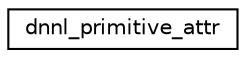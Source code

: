 digraph "Graphical Class Hierarchy"
{
 // LATEX_PDF_SIZE
  edge [fontname="Helvetica",fontsize="10",labelfontname="Helvetica",labelfontsize="10"];
  node [fontname="Helvetica",fontsize="10",shape=record];
  rankdir="LR";
  Node0 [label="dnnl_primitive_attr",height=0.2,width=0.4,color="black", fillcolor="white", style="filled",URL="$structdnnl__primitive__attr.html",tooltip="An opaque structure for primitive descriptor attributes."];
}

